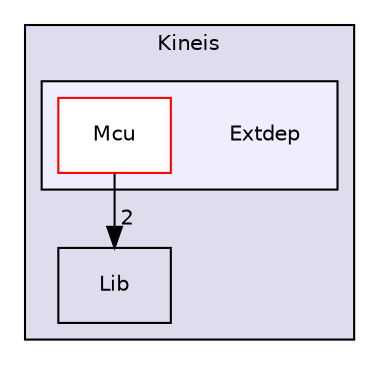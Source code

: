 digraph "Kineis/Extdep" {
  compound=true
  node [ fontsize="10", fontname="Helvetica"];
  edge [ labelfontsize="10", labelfontname="Helvetica"];
  subgraph clusterdir_e477e9e432f6cdbbe234eeb906f13059 {
    graph [ bgcolor="#ddddee", pencolor="black", label="Kineis" fontname="Helvetica", fontsize="10", URL="dir_e477e9e432f6cdbbe234eeb906f13059.html"]
  dir_8bac7462668d86a984d2ee5977e3cf6a [shape=box label="Lib" URL="dir_8bac7462668d86a984d2ee5977e3cf6a.html"];
  subgraph clusterdir_e4bcde167f88f305238965282a0ab06e {
    graph [ bgcolor="#eeeeff", pencolor="black", label="" URL="dir_e4bcde167f88f305238965282a0ab06e.html"];
    dir_e4bcde167f88f305238965282a0ab06e [shape=plaintext label="Extdep"];
  dir_aca22906c4dbdf8e38c05a61c7a67a25 [shape=box label="Mcu" fillcolor="white" style="filled" color="red" URL="dir_aca22906c4dbdf8e38c05a61c7a67a25.html"];
  }
  }
  dir_aca22906c4dbdf8e38c05a61c7a67a25->dir_8bac7462668d86a984d2ee5977e3cf6a [headlabel="2", labeldistance=1.5 headhref="dir_000002_000004.html"];
}
